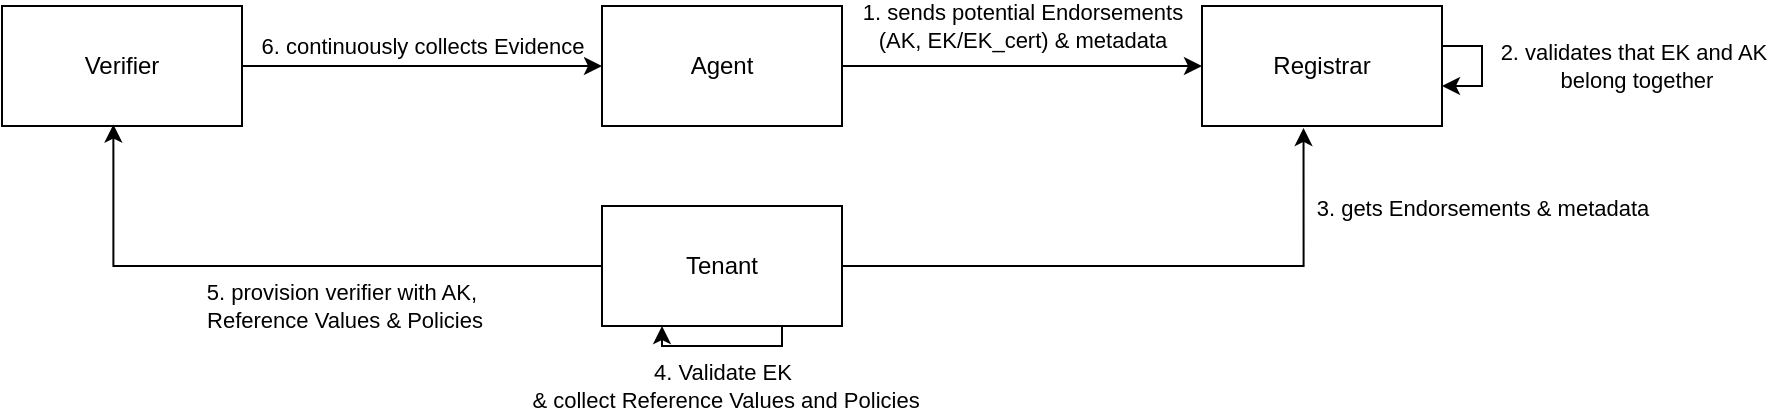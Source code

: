 <mxfile version="24.7.6">
  <diagram name="Seite-1" id="wHmpIrZyTU-4299_1Kro">
    <mxGraphModel dx="1783" dy="994" grid="1" gridSize="10" guides="1" tooltips="1" connect="1" arrows="1" fold="1" page="1" pageScale="1" pageWidth="827" pageHeight="1169" math="0" shadow="0">
      <root>
        <mxCell id="0" />
        <mxCell id="1" parent="0" />
        <mxCell id="6pwx4IM8mq2fx8B0i34o-17" style="edgeStyle=orthogonalEdgeStyle;rounded=0;orthogonalLoop=1;jettySize=auto;html=1;entryX=0;entryY=0.5;entryDx=0;entryDy=0;" edge="1" parent="1" source="6pwx4IM8mq2fx8B0i34o-1" target="6pwx4IM8mq2fx8B0i34o-2">
          <mxGeometry relative="1" as="geometry" />
        </mxCell>
        <mxCell id="6pwx4IM8mq2fx8B0i34o-18" value="6. continuously collects Evidence" style="edgeLabel;html=1;align=center;verticalAlign=middle;resizable=0;points=[];" vertex="1" connectable="0" parent="6pwx4IM8mq2fx8B0i34o-17">
          <mxGeometry x="-0.389" relative="1" as="geometry">
            <mxPoint x="35" y="-10" as="offset" />
          </mxGeometry>
        </mxCell>
        <mxCell id="6pwx4IM8mq2fx8B0i34o-1" value="Verifier" style="rounded=0;whiteSpace=wrap;html=1;" vertex="1" parent="1">
          <mxGeometry x="10" y="180" width="120" height="60" as="geometry" />
        </mxCell>
        <mxCell id="6pwx4IM8mq2fx8B0i34o-5" style="edgeStyle=orthogonalEdgeStyle;rounded=0;orthogonalLoop=1;jettySize=auto;html=1;entryX=0;entryY=0.5;entryDx=0;entryDy=0;" edge="1" parent="1" source="6pwx4IM8mq2fx8B0i34o-2" target="6pwx4IM8mq2fx8B0i34o-4">
          <mxGeometry relative="1" as="geometry" />
        </mxCell>
        <mxCell id="6pwx4IM8mq2fx8B0i34o-6" value="&lt;div&gt;1. sends potential Endorsements &lt;br&gt;&lt;/div&gt;&lt;div&gt;(AK, EK/EK_cert) &amp;amp; metadata&lt;br&gt;&lt;/div&gt;" style="edgeLabel;html=1;align=center;verticalAlign=middle;resizable=0;points=[];" vertex="1" connectable="0" parent="6pwx4IM8mq2fx8B0i34o-5">
          <mxGeometry x="-0.077" y="-6" relative="1" as="geometry">
            <mxPoint x="7" y="-26" as="offset" />
          </mxGeometry>
        </mxCell>
        <mxCell id="6pwx4IM8mq2fx8B0i34o-2" value="Agent" style="rounded=0;whiteSpace=wrap;html=1;" vertex="1" parent="1">
          <mxGeometry x="310" y="180" width="120" height="60" as="geometry" />
        </mxCell>
        <mxCell id="6pwx4IM8mq2fx8B0i34o-3" value="&lt;div&gt;Tenant&lt;/div&gt;" style="rounded=0;whiteSpace=wrap;html=1;" vertex="1" parent="1">
          <mxGeometry x="310" y="280" width="120" height="60" as="geometry" />
        </mxCell>
        <mxCell id="6pwx4IM8mq2fx8B0i34o-4" value="Registrar" style="rounded=0;whiteSpace=wrap;html=1;" vertex="1" parent="1">
          <mxGeometry x="610" y="180" width="120" height="60" as="geometry" />
        </mxCell>
        <mxCell id="6pwx4IM8mq2fx8B0i34o-7" style="edgeStyle=orthogonalEdgeStyle;rounded=0;orthogonalLoop=1;jettySize=auto;html=1;elbow=horizontal;" edge="1" parent="1" source="6pwx4IM8mq2fx8B0i34o-4" target="6pwx4IM8mq2fx8B0i34o-4">
          <mxGeometry relative="1" as="geometry" />
        </mxCell>
        <mxCell id="6pwx4IM8mq2fx8B0i34o-8" value="&lt;div&gt;2. validates that EK and AK&amp;nbsp;&lt;/div&gt;&lt;div&gt;belong together&lt;/div&gt;" style="edgeLabel;html=1;align=center;verticalAlign=middle;resizable=0;points=[];" vertex="1" connectable="0" parent="6pwx4IM8mq2fx8B0i34o-7">
          <mxGeometry x="-0.159" relative="1" as="geometry">
            <mxPoint x="77" y="5" as="offset" />
          </mxGeometry>
        </mxCell>
        <mxCell id="6pwx4IM8mq2fx8B0i34o-9" style="edgeStyle=orthogonalEdgeStyle;rounded=0;orthogonalLoop=1;jettySize=auto;html=1;entryX=0.423;entryY=1.016;entryDx=0;entryDy=0;entryPerimeter=0;" edge="1" parent="1" source="6pwx4IM8mq2fx8B0i34o-3" target="6pwx4IM8mq2fx8B0i34o-4">
          <mxGeometry relative="1" as="geometry" />
        </mxCell>
        <mxCell id="6pwx4IM8mq2fx8B0i34o-10" value="3. gets Endorsements &amp;amp; metadata" style="edgeLabel;html=1;align=center;verticalAlign=middle;resizable=0;points=[];" vertex="1" connectable="0" parent="6pwx4IM8mq2fx8B0i34o-9">
          <mxGeometry x="0.57" y="-1" relative="1" as="geometry">
            <mxPoint x="88" y="-25" as="offset" />
          </mxGeometry>
        </mxCell>
        <mxCell id="6pwx4IM8mq2fx8B0i34o-13" style="edgeStyle=orthogonalEdgeStyle;rounded=0;orthogonalLoop=1;jettySize=auto;html=1;entryX=0.25;entryY=1;entryDx=0;entryDy=0;exitX=0.75;exitY=1;exitDx=0;exitDy=0;" edge="1" parent="1" source="6pwx4IM8mq2fx8B0i34o-3" target="6pwx4IM8mq2fx8B0i34o-3">
          <mxGeometry relative="1" as="geometry">
            <Array as="points">
              <mxPoint x="400" y="350" />
              <mxPoint x="340" y="350" />
            </Array>
          </mxGeometry>
        </mxCell>
        <mxCell id="6pwx4IM8mq2fx8B0i34o-14" value="&lt;div&gt;4. Validate EK&lt;/div&gt;&lt;div&gt;&amp;nbsp;&amp;amp; collect Reference Values and Policies&lt;br&gt;&lt;/div&gt;" style="edgeLabel;html=1;align=center;verticalAlign=middle;resizable=0;points=[];" vertex="1" connectable="0" parent="6pwx4IM8mq2fx8B0i34o-13">
          <mxGeometry x="0.28" relative="1" as="geometry">
            <mxPoint x="11" y="20" as="offset" />
          </mxGeometry>
        </mxCell>
        <mxCell id="6pwx4IM8mq2fx8B0i34o-15" style="edgeStyle=orthogonalEdgeStyle;rounded=0;orthogonalLoop=1;jettySize=auto;html=1;entryX=0.464;entryY=0.988;entryDx=0;entryDy=0;entryPerimeter=0;" edge="1" parent="1" source="6pwx4IM8mq2fx8B0i34o-3" target="6pwx4IM8mq2fx8B0i34o-1">
          <mxGeometry relative="1" as="geometry" />
        </mxCell>
        <mxCell id="6pwx4IM8mq2fx8B0i34o-16" value="&lt;div&gt;5. provision verifier with AK,&amp;nbsp;&lt;/div&gt;&lt;div&gt;Reference Values &amp;amp; Policies&lt;/div&gt;" style="edgeLabel;html=1;align=center;verticalAlign=middle;resizable=0;points=[];" vertex="1" connectable="0" parent="6pwx4IM8mq2fx8B0i34o-15">
          <mxGeometry x="-0.232" y="-2" relative="1" as="geometry">
            <mxPoint x="-8" y="22" as="offset" />
          </mxGeometry>
        </mxCell>
      </root>
    </mxGraphModel>
  </diagram>
</mxfile>
